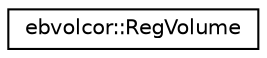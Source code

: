 digraph "Graphical Class Hierarchy"
{
  edge [fontname="Helvetica",fontsize="10",labelfontname="Helvetica",labelfontsize="10"];
  node [fontname="Helvetica",fontsize="10",shape=record];
  rankdir="LR";
  Node0 [label="ebvolcor::RegVolume",height=0.2,width=0.4,color="black", fillcolor="white", style="filled",URL="$structebvolcor_1_1RegVolume.html",tooltip="RegVolumeT sruct with members (ir=RegionNumber, vol=Volume, unc=Unc) "];
}
